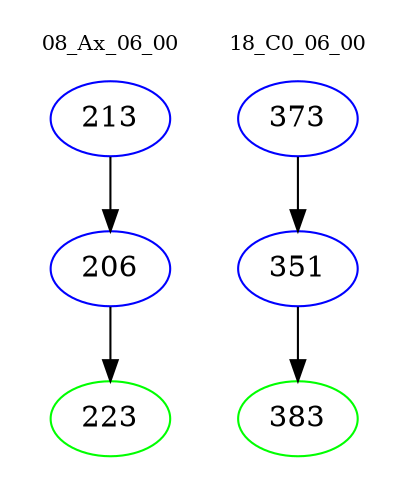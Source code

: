 digraph{
subgraph cluster_0 {
color = white
label = "08_Ax_06_00";
fontsize=10;
T0_213 [label="213", color="blue"]
T0_213 -> T0_206 [color="black"]
T0_206 [label="206", color="blue"]
T0_206 -> T0_223 [color="black"]
T0_223 [label="223", color="green"]
}
subgraph cluster_1 {
color = white
label = "18_C0_06_00";
fontsize=10;
T1_373 [label="373", color="blue"]
T1_373 -> T1_351 [color="black"]
T1_351 [label="351", color="blue"]
T1_351 -> T1_383 [color="black"]
T1_383 [label="383", color="green"]
}
}
